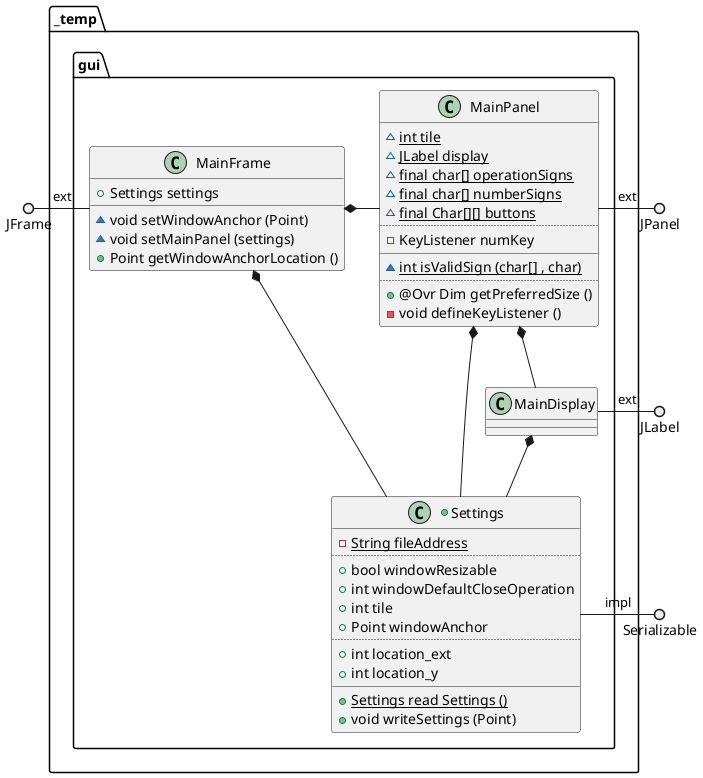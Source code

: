 @startuml

package _temp.gui{

    class MainFrame{
            +   {field} Settings settings
        __
            ~   {method} void setWindowAnchor (Point)
            ~   {method} void setMainPanel (settings)
            +   {method} Point getWindowAnchorLocation ()
    }

    class MainDisplay{
    }

    class MainPanel{
            ~   {field} {static} int tile
            ~   {field} {static} JLabel display
            ~   {field} {static} final char[] operationSigns
            ~   {field} {static} final char[] numberSigns
            ~   {field} {static} final Char[][] buttons
        ..
            -   {field}KeyListener numKey
        __
            ~   {method} {static} int isValidSign (char[] , char)
        ..
            +   {method} @Ovr Dim getPreferredSize ()
            -   {method} void defineKeyListener ()
    }

    +class Settings{
            -   {field} {static} String fileAddress
        ..
            +   {field} bool windowResizable
            +   {field} int windowDefaultCloseOperation
            +   {field} int tile
            +   {field} Point windowAnchor
        ..
            +   {field} int location_ext
            +   {field} int location_y
        __
            +   {method} {static} Settings read Settings ()
            +   {method} void writeSettings (Point)
    }
}

    JFrame          ()-     MainFrame       : ext
    JLabel          ()-     MainDisplay     : ext
    JPanel          ()-     MainPanel       : ext
    Serializable    ()-     Settings        : impl
    MainFrame       *-      MainPanel
    MainFrame       *--     Settings
    MainPanel       *--     MainDisplay
    MainPanel       *-      Settings
    MainDisplay     *--     Settings

@enduml